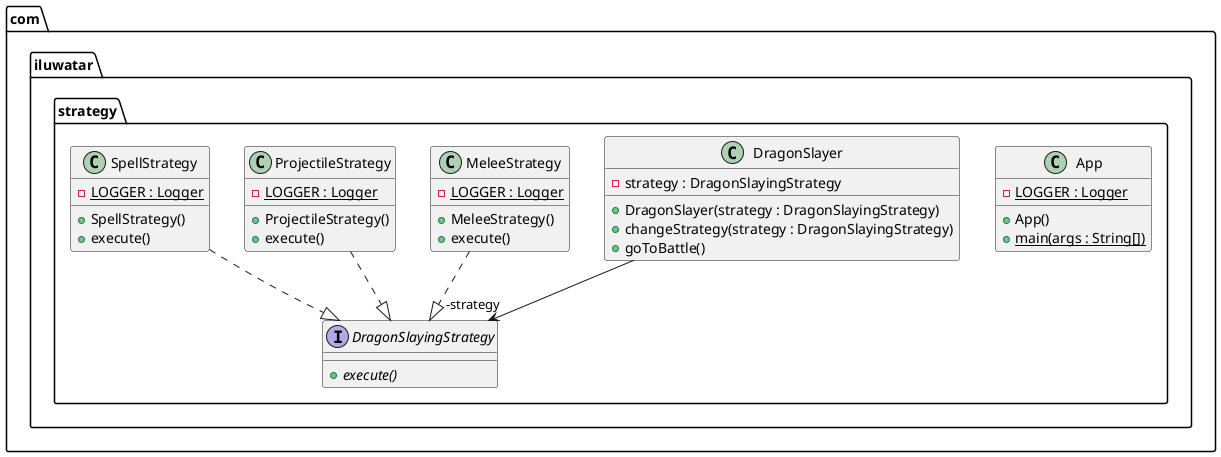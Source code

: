 @startuml
package com.iluwatar.strategy {
  class App {
    - LOGGER : Logger {static}
    + App()
    + main(args : String[]) {static}
  }
  class DragonSlayer {
    - strategy : DragonSlayingStrategy
    + DragonSlayer(strategy : DragonSlayingStrategy)
    + changeStrategy(strategy : DragonSlayingStrategy)
    + goToBattle()
  }
  interface DragonSlayingStrategy {
    + execute() {abstract}
  }
  class MeleeStrategy {
    - LOGGER : Logger {static}
    + MeleeStrategy()
    + execute()
  }
  class ProjectileStrategy {
    - LOGGER : Logger {static}
    + ProjectileStrategy()
    + execute()
  }
  class SpellStrategy {
    - LOGGER : Logger {static}
    + SpellStrategy()
    + execute()
  }
}
DragonSlayer -->  "-strategy" DragonSlayingStrategy
MeleeStrategy ..|> DragonSlayingStrategy 
ProjectileStrategy ..|> DragonSlayingStrategy 
SpellStrategy ..|> DragonSlayingStrategy 
@enduml